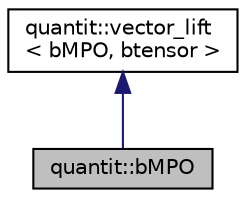 digraph "quantit::bMPO"
{
 // LATEX_PDF_SIZE
  edge [fontname="Helvetica",fontsize="10",labelfontname="Helvetica",labelfontsize="10"];
  node [fontname="Helvetica",fontsize="10",shape=record];
  Node1 [label="quantit::bMPO",height=0.2,width=0.4,color="black", fillcolor="grey75", style="filled", fontcolor="black",tooltip="Class for tensor trains of rank 4."];
  Node2 -> Node1 [dir="back",color="midnightblue",fontsize="10",style="solid",fontname="Helvetica"];
  Node2 [label="quantit::vector_lift\l\< bMPO, btensor \>",height=0.2,width=0.4,color="black", fillcolor="white", style="filled",URL="$classquantit_1_1vector__lift.html",tooltip=" "];
}
